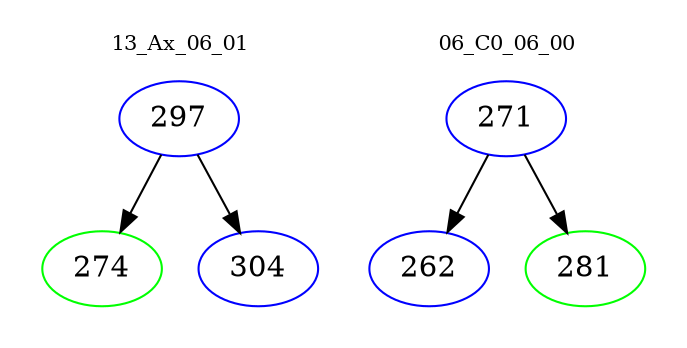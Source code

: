 digraph{
subgraph cluster_0 {
color = white
label = "13_Ax_06_01";
fontsize=10;
T0_297 [label="297", color="blue"]
T0_297 -> T0_274 [color="black"]
T0_274 [label="274", color="green"]
T0_297 -> T0_304 [color="black"]
T0_304 [label="304", color="blue"]
}
subgraph cluster_1 {
color = white
label = "06_C0_06_00";
fontsize=10;
T1_271 [label="271", color="blue"]
T1_271 -> T1_262 [color="black"]
T1_262 [label="262", color="blue"]
T1_271 -> T1_281 [color="black"]
T1_281 [label="281", color="green"]
}
}
